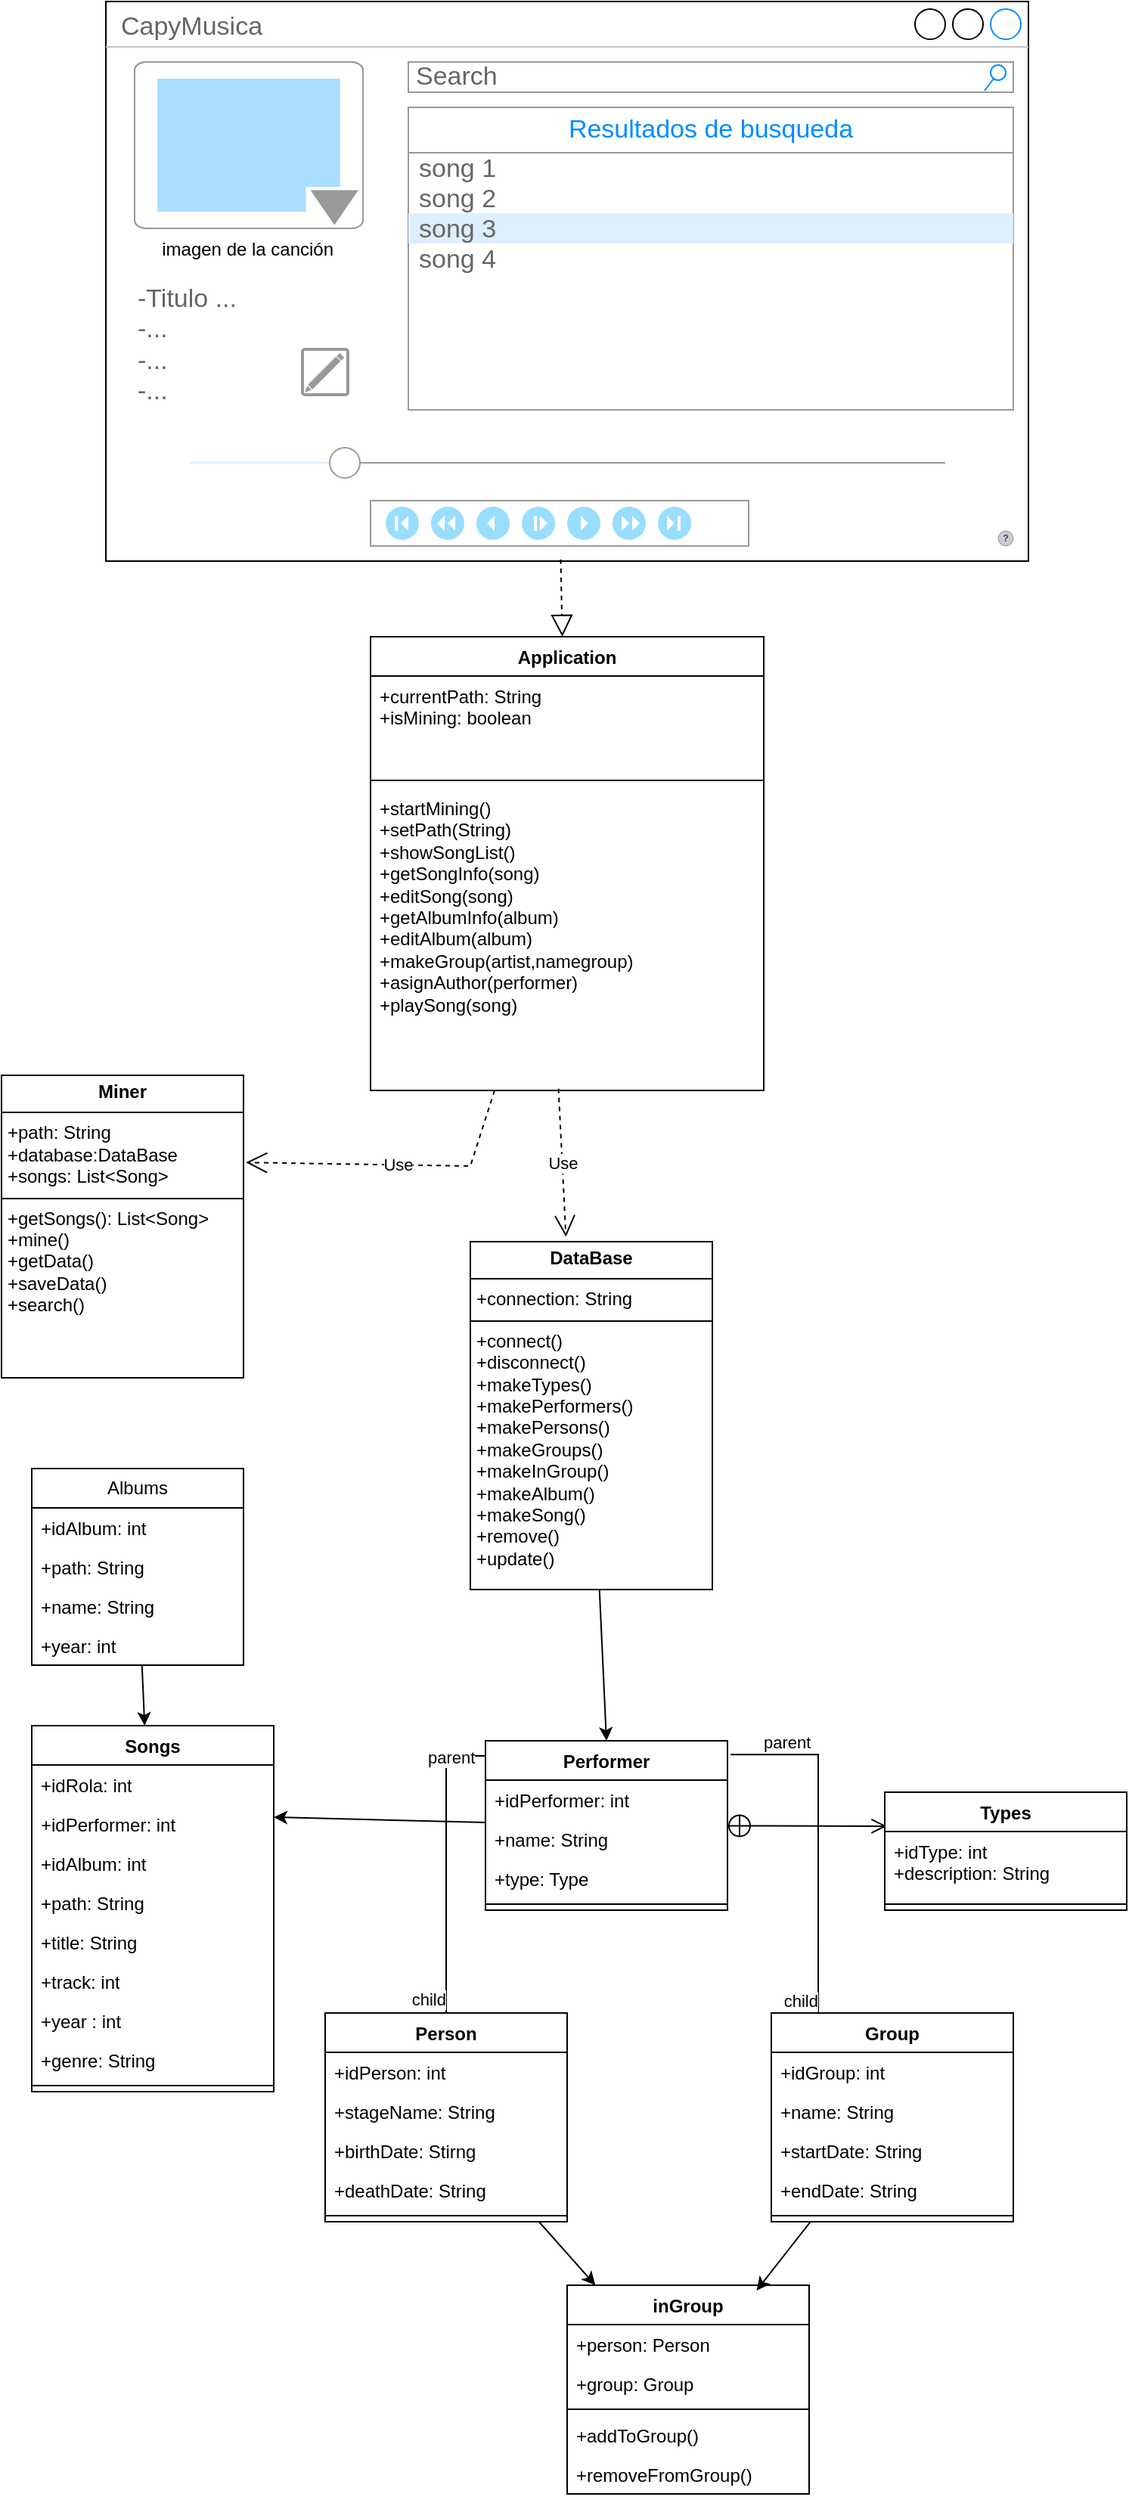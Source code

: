 <mxfile version="24.7.8">
  <diagram id="C5RBs43oDa-KdzZeNtuy" name="Page-1">
    <mxGraphModel dx="370" dy="3890" grid="1" gridSize="10" guides="1" tooltips="1" connect="1" arrows="1" fold="1" page="1" pageScale="1" pageWidth="827" pageHeight="1169" math="0" shadow="0">
      <root>
        <mxCell id="WIyWlLk6GJQsqaUBKTNV-0" />
        <mxCell id="WIyWlLk6GJQsqaUBKTNV-1" parent="WIyWlLk6GJQsqaUBKTNV-0" />
        <mxCell id="khMB7CBPrgDATVtjI-uM-18" value="CapyMusica" style="strokeWidth=1;shadow=0;dashed=0;align=center;html=1;shape=mxgraph.mockup.containers.window;align=left;verticalAlign=top;spacingLeft=8;strokeColor2=#008cff;strokeColor3=#c4c4c4;fontColor=#666666;mainText=;fontSize=17;labelBackgroundColor=none;whiteSpace=wrap;" parent="WIyWlLk6GJQsqaUBKTNV-1" vertex="1">
          <mxGeometry x="109" y="-3440" width="610" height="370" as="geometry" />
        </mxCell>
        <mxCell id="khMB7CBPrgDATVtjI-uM-19" value="Search" style="strokeWidth=1;shadow=0;dashed=0;align=center;html=1;shape=mxgraph.mockup.forms.searchBox;strokeColor=#999999;mainText=;strokeColor2=#008cff;fontColor=#666666;fontSize=17;align=left;spacingLeft=3;whiteSpace=wrap;" parent="WIyWlLk6GJQsqaUBKTNV-1" vertex="1">
          <mxGeometry x="309" y="-3400" width="400" height="20" as="geometry" />
        </mxCell>
        <mxCell id="khMB7CBPrgDATVtjI-uM-20" value="" style="verticalLabelPosition=bottom;shadow=0;dashed=0;align=center;html=1;verticalAlign=top;strokeWidth=1;shape=mxgraph.mockup.misc.playbackControls;sketch=0;strokeColor=#999999;fillColor2=#99ddff;strokeColor2=none;fillColor3=#ffffff;strokeColor3=none;" parent="WIyWlLk6GJQsqaUBKTNV-1" vertex="1">
          <mxGeometry x="284" y="-3110" width="250" height="30" as="geometry" />
        </mxCell>
        <mxCell id="khMB7CBPrgDATVtjI-uM-24" value="Resultados de busqueda" style="swimlane;strokeColor=#999999;swimlaneFillColor=#FFFFFF;fillColor=#ffffff;fontColor=#008CFF;fontStyle=0;childLayout=stackLayout;horizontal=1;startSize=30;horizontalStack=0;resizeParent=1;resizeParentMax=0;resizeLast=0;collapsible=0;marginBottom=0;whiteSpace=wrap;html=1;fontSize=17;" parent="WIyWlLk6GJQsqaUBKTNV-1" vertex="1">
          <mxGeometry x="309" y="-3370" width="400" height="200" as="geometry" />
        </mxCell>
        <mxCell id="khMB7CBPrgDATVtjI-uM-25" value="song 1" style="text;spacing=0;strokeColor=none;align=left;verticalAlign=middle;spacingLeft=7;spacingRight=10;overflow=hidden;points=[[0,0.5],[1,0.5]];portConstraint=eastwest;rotatable=0;whiteSpace=wrap;html=1;fillColor=none;fontColor=#666666;fontSize=17;" parent="khMB7CBPrgDATVtjI-uM-24" vertex="1">
          <mxGeometry y="30" width="400" height="20" as="geometry" />
        </mxCell>
        <mxCell id="khMB7CBPrgDATVtjI-uM-26" value="song 2" style="text;spacing=0;strokeColor=none;align=left;verticalAlign=middle;spacingLeft=7;spacingRight=10;overflow=hidden;points=[[0,0.5],[1,0.5]];portConstraint=eastwest;rotatable=0;whiteSpace=wrap;html=1;rSize=5;fillColor=none;fontColor=#666666;fontSize=17;" parent="khMB7CBPrgDATVtjI-uM-24" vertex="1">
          <mxGeometry y="50" width="400" height="20" as="geometry" />
        </mxCell>
        <mxCell id="khMB7CBPrgDATVtjI-uM-27" value="song 3" style="text;spacing=0;strokeColor=none;align=left;verticalAlign=middle;spacingLeft=7;spacingRight=10;overflow=hidden;points=[[0,0.5],[1,0.5]];portConstraint=eastwest;rotatable=0;whiteSpace=wrap;html=1;rSize=5;fillColor=#DDEEFF;fontColor=#666666;fontSize=17;" parent="khMB7CBPrgDATVtjI-uM-24" vertex="1">
          <mxGeometry y="70" width="400" height="20" as="geometry" />
        </mxCell>
        <mxCell id="khMB7CBPrgDATVtjI-uM-28" value="song 4" style="text;spacing=0;strokeColor=none;align=left;verticalAlign=middle;spacingLeft=7;spacingRight=10;overflow=hidden;points=[[0,0.5],[1,0.5]];portConstraint=eastwest;rotatable=0;whiteSpace=wrap;html=1;fillColor=none;fontColor=#666666;fontSize=17;" parent="khMB7CBPrgDATVtjI-uM-24" vertex="1">
          <mxGeometry y="90" width="400" height="20" as="geometry" />
        </mxCell>
        <mxCell id="khMB7CBPrgDATVtjI-uM-29" value="" style="text;spacing=0;strokeColor=none;align=left;verticalAlign=middle;spacingLeft=7;spacingRight=10;overflow=hidden;points=[[0,0.5],[1,0.5]];portConstraint=eastwest;rotatable=0;whiteSpace=wrap;html=1;fillColor=none;fontColor=#666666;fontSize=17;" parent="khMB7CBPrgDATVtjI-uM-24" vertex="1">
          <mxGeometry y="110" width="400" height="90" as="geometry" />
        </mxCell>
        <mxCell id="khMB7CBPrgDATVtjI-uM-30" value="" style="strokeColor=#999999;verticalLabelPosition=bottom;shadow=0;dashed=0;verticalAlign=top;strokeWidth=2;html=1;shape=mxgraph.mockup.misc.editIcon;" parent="WIyWlLk6GJQsqaUBKTNV-1" vertex="1">
          <mxGeometry x="239" y="-3210" width="30" height="30" as="geometry" />
        </mxCell>
        <mxCell id="khMB7CBPrgDATVtjI-uM-32" value="-Titulo ...&lt;div&gt;-...&lt;/div&gt;&lt;div&gt;-...&lt;/div&gt;&lt;div&gt;-...&lt;/div&gt;" style="strokeWidth=1;shadow=0;dashed=0;align=center;html=1;shape=mxgraph.mockup.text.bulletedList;textColor=#666666;mainText=,,,,;textSize=17;bulletStyle=none;strokeColor=none;fillColor=none;align=left;verticalAlign=top;fontSize=17;fontColor=#666666;" parent="WIyWlLk6GJQsqaUBKTNV-1" vertex="1">
          <mxGeometry x="128" y="-3260" width="150" height="90" as="geometry" />
        </mxCell>
        <mxCell id="khMB7CBPrgDATVtjI-uM-33" value="" style="verticalLabelPosition=bottom;shadow=0;dashed=0;align=center;html=1;verticalAlign=top;strokeWidth=1;shape=mxgraph.mockup.forms.horSlider;strokeColor=#999999;sliderStyle=basic;sliderPos=20;handleStyle=circle;fillColor2=#ddeeff;" parent="WIyWlLk6GJQsqaUBKTNV-1" vertex="1">
          <mxGeometry x="164" y="-3150" width="500" height="30" as="geometry" />
        </mxCell>
        <mxCell id="khMB7CBPrgDATVtjI-uM-34" value="imagen de la canción&amp;nbsp;" style="verticalLabelPosition=bottom;shadow=0;dashed=0;align=center;html=1;verticalAlign=top;strokeWidth=1;shape=mxgraph.mockup.forms.colorPicker;chosenColor=#aaddff;" parent="WIyWlLk6GJQsqaUBKTNV-1" vertex="1">
          <mxGeometry x="128" y="-3400" width="151" height="110" as="geometry" />
        </mxCell>
        <mxCell id="khMB7CBPrgDATVtjI-uM-36" value="Application" style="swimlane;fontStyle=1;align=center;verticalAlign=top;childLayout=stackLayout;horizontal=1;startSize=26;horizontalStack=0;resizeParent=1;resizeParentMax=0;resizeLast=0;collapsible=1;marginBottom=0;whiteSpace=wrap;html=1;" parent="WIyWlLk6GJQsqaUBKTNV-1" vertex="1">
          <mxGeometry x="284" y="-3020" width="260" height="300" as="geometry">
            <mxRectangle x="1240" y="200" width="90" height="30" as="alternateBounds" />
          </mxGeometry>
        </mxCell>
        <mxCell id="khMB7CBPrgDATVtjI-uM-37" value="+currentPath: String&lt;div&gt;+isMining: boolean&lt;/div&gt;" style="text;strokeColor=none;fillColor=none;align=left;verticalAlign=top;spacingLeft=4;spacingRight=4;overflow=hidden;rotatable=0;points=[[0,0.5],[1,0.5]];portConstraint=eastwest;whiteSpace=wrap;html=1;" parent="khMB7CBPrgDATVtjI-uM-36" vertex="1">
          <mxGeometry y="26" width="260" height="64" as="geometry" />
        </mxCell>
        <mxCell id="khMB7CBPrgDATVtjI-uM-38" value="" style="line;strokeWidth=1;fillColor=none;align=left;verticalAlign=middle;spacingTop=-1;spacingLeft=3;spacingRight=3;rotatable=0;labelPosition=right;points=[];portConstraint=eastwest;strokeColor=inherit;" parent="khMB7CBPrgDATVtjI-uM-36" vertex="1">
          <mxGeometry y="90" width="260" height="10" as="geometry" />
        </mxCell>
        <mxCell id="khMB7CBPrgDATVtjI-uM-39" value="&lt;div&gt;&lt;div&gt;+startMining()&amp;nbsp;&amp;nbsp;&lt;/div&gt;&lt;div&gt;+setPath(String)&lt;/div&gt;&lt;div&gt;+showSongList()&lt;/div&gt;&lt;div&gt;+getSongInfo(song)&amp;nbsp;&lt;/div&gt;&lt;div&gt;+editSong(song)&lt;/div&gt;&lt;div&gt;&lt;span style=&quot;background-color: initial;&quot;&gt;+getAlbumInfo(album)&lt;/span&gt;&lt;/div&gt;&lt;div&gt;+editAlbum(album)&lt;/div&gt;&lt;div&gt;+makeGroup(artist,namegroup)&lt;/div&gt;&lt;div&gt;+asignAuthor(performer)&lt;/div&gt;&lt;div&gt;+playSong(song)&lt;/div&gt;&lt;div&gt;&lt;br&gt;&lt;/div&gt;&lt;div&gt;&lt;br&gt;&lt;/div&gt;&lt;/div&gt;&lt;div&gt;&lt;br&gt;&lt;/div&gt;" style="text;strokeColor=none;fillColor=none;align=left;verticalAlign=top;spacingLeft=4;spacingRight=4;overflow=hidden;rotatable=0;points=[[0,0.5],[1,0.5]];portConstraint=eastwest;whiteSpace=wrap;html=1;" parent="khMB7CBPrgDATVtjI-uM-36" vertex="1">
          <mxGeometry y="100" width="260" height="200" as="geometry" />
        </mxCell>
        <mxCell id="khMB7CBPrgDATVtjI-uM-46" value="" style="endArrow=block;dashed=1;endFill=0;endSize=12;html=1;rounded=0;exitX=0.493;exitY=0.997;exitDx=0;exitDy=0;exitPerimeter=0;" parent="WIyWlLk6GJQsqaUBKTNV-1" source="khMB7CBPrgDATVtjI-uM-18" target="khMB7CBPrgDATVtjI-uM-36" edge="1">
          <mxGeometry width="160" relative="1" as="geometry">
            <mxPoint x="380" y="-3050" as="sourcePoint" />
            <mxPoint x="540" y="-3050" as="targetPoint" />
          </mxGeometry>
        </mxCell>
        <mxCell id="khMB7CBPrgDATVtjI-uM-48" value="Use" style="endArrow=open;endSize=12;dashed=1;html=1;rounded=0;entryX=1.01;entryY=0.288;entryDx=0;entryDy=0;entryPerimeter=0;" parent="WIyWlLk6GJQsqaUBKTNV-1" source="khMB7CBPrgDATVtjI-uM-36" target="khMB7CBPrgDATVtjI-uM-49" edge="1">
          <mxGeometry width="160" relative="1" as="geometry">
            <mxPoint x="570" y="-2630" as="sourcePoint" />
            <mxPoint x="220" y="-2670" as="targetPoint" />
            <Array as="points">
              <mxPoint x="350" y="-2670" />
            </Array>
          </mxGeometry>
        </mxCell>
        <mxCell id="khMB7CBPrgDATVtjI-uM-49" value="&lt;p style=&quot;margin:0px;margin-top:4px;text-align:center;&quot;&gt;&lt;b&gt;Miner&lt;/b&gt;&lt;/p&gt;&lt;hr size=&quot;1&quot; style=&quot;border-style:solid;&quot;&gt;&lt;p style=&quot;margin:0px;margin-left:4px;&quot;&gt;+path: String&lt;/p&gt;&lt;p style=&quot;margin:0px;margin-left:4px;&quot;&gt;+database:DataBase&lt;/p&gt;&lt;p style=&quot;margin:0px;margin-left:4px;&quot;&gt;+songs: List&amp;lt;Song&amp;gt;&lt;/p&gt;&lt;hr size=&quot;1&quot; style=&quot;border-style:solid;&quot;&gt;&lt;p style=&quot;margin:0px;margin-left:4px;&quot;&gt;+getSongs(): List&amp;lt;Song&amp;gt;&lt;/p&gt;&lt;p style=&quot;margin:0px;margin-left:4px;&quot;&gt;+mine()&amp;nbsp;&lt;/p&gt;&lt;p style=&quot;margin:0px;margin-left:4px;&quot;&gt;+getData()&lt;/p&gt;&lt;p style=&quot;margin:0px;margin-left:4px;&quot;&gt;+saveData()&lt;/p&gt;&lt;p style=&quot;margin:0px;margin-left:4px;&quot;&gt;+search()&lt;/p&gt;" style="verticalAlign=top;align=left;overflow=fill;html=1;whiteSpace=wrap;" parent="WIyWlLk6GJQsqaUBKTNV-1" vertex="1">
          <mxGeometry x="40" y="-2730" width="160" height="200" as="geometry" />
        </mxCell>
        <mxCell id="khMB7CBPrgDATVtjI-uM-100" style="edgeStyle=none;rounded=0;orthogonalLoop=1;jettySize=auto;html=1;entryX=0.5;entryY=0;entryDx=0;entryDy=0;" parent="WIyWlLk6GJQsqaUBKTNV-1" source="khMB7CBPrgDATVtjI-uM-50" target="khMB7CBPrgDATVtjI-uM-58" edge="1">
          <mxGeometry relative="1" as="geometry" />
        </mxCell>
        <mxCell id="khMB7CBPrgDATVtjI-uM-50" value="&lt;p style=&quot;margin:0px;margin-top:4px;text-align:center;&quot;&gt;&lt;b&gt;DataBase&lt;/b&gt;&lt;/p&gt;&lt;hr size=&quot;1&quot; style=&quot;border-style:solid;&quot;&gt;&lt;p style=&quot;margin:0px;margin-left:4px;&quot;&gt;+connection: String&lt;/p&gt;&lt;hr size=&quot;1&quot; style=&quot;border-style:solid;&quot;&gt;&lt;p style=&quot;margin:0px;margin-left:4px;&quot;&gt;+connect()&lt;/p&gt;&lt;p style=&quot;margin:0px;margin-left:4px;&quot;&gt;+disconnect()&lt;/p&gt;&lt;p style=&quot;margin:0px;margin-left:4px;&quot;&gt;+makeTypes()&lt;/p&gt;&lt;p style=&quot;margin:0px;margin-left:4px;&quot;&gt;+makePerformers()&lt;/p&gt;&lt;p style=&quot;margin:0px;margin-left:4px;&quot;&gt;+makePersons()&lt;/p&gt;&lt;p style=&quot;margin:0px;margin-left:4px;&quot;&gt;+makeGroups()&lt;/p&gt;&lt;p style=&quot;margin:0px;margin-left:4px;&quot;&gt;+makeInGroup()&lt;/p&gt;&lt;p style=&quot;margin:0px;margin-left:4px;&quot;&gt;+makeAlbum()&lt;/p&gt;&lt;p style=&quot;margin:0px;margin-left:4px;&quot;&gt;+makeSong()&lt;/p&gt;&lt;p style=&quot;margin:0px;margin-left:4px;&quot;&gt;+remove()&lt;/p&gt;&lt;p style=&quot;margin:0px;margin-left:4px;&quot;&gt;+update()&lt;/p&gt;&lt;p style=&quot;margin:0px;margin-left:4px;&quot;&gt;&lt;br&gt;&lt;/p&gt;&lt;p style=&quot;margin:0px;margin-left:4px;&quot;&gt;&lt;br&gt;&lt;/p&gt;&lt;p style=&quot;margin:0px;margin-left:4px;&quot;&gt;&lt;br&gt;&lt;/p&gt;" style="verticalAlign=top;align=left;overflow=fill;html=1;whiteSpace=wrap;" parent="WIyWlLk6GJQsqaUBKTNV-1" vertex="1">
          <mxGeometry x="350" y="-2620" width="160" height="230" as="geometry" />
        </mxCell>
        <mxCell id="khMB7CBPrgDATVtjI-uM-51" value="Use" style="endArrow=open;endSize=12;dashed=1;html=1;rounded=0;exitX=0.478;exitY=0.994;exitDx=0;exitDy=0;exitPerimeter=0;entryX=0.395;entryY=-0.014;entryDx=0;entryDy=0;entryPerimeter=0;" parent="WIyWlLk6GJQsqaUBKTNV-1" source="khMB7CBPrgDATVtjI-uM-39" target="khMB7CBPrgDATVtjI-uM-50" edge="1">
          <mxGeometry width="160" relative="1" as="geometry">
            <mxPoint x="340" y="-2630" as="sourcePoint" />
            <mxPoint x="410" y="-2620" as="targetPoint" />
          </mxGeometry>
        </mxCell>
        <mxCell id="khMB7CBPrgDATVtjI-uM-53" value="" style="verticalLabelPosition=bottom;shadow=0;dashed=0;align=center;html=1;verticalAlign=top;strokeWidth=1;shape=mxgraph.mockup.misc.help_icon;" parent="WIyWlLk6GJQsqaUBKTNV-1" vertex="1">
          <mxGeometry x="699" y="-3090" width="10" height="10" as="geometry" />
        </mxCell>
        <mxCell id="khMB7CBPrgDATVtjI-uM-115" style="edgeStyle=none;rounded=0;orthogonalLoop=1;jettySize=auto;html=1;entryX=1;entryY=0.25;entryDx=0;entryDy=0;" parent="WIyWlLk6GJQsqaUBKTNV-1" source="khMB7CBPrgDATVtjI-uM-58" target="khMB7CBPrgDATVtjI-uM-160" edge="1">
          <mxGeometry relative="1" as="geometry">
            <mxPoint x="222.4" y="-2255.813" as="targetPoint" />
          </mxGeometry>
        </mxCell>
        <mxCell id="khMB7CBPrgDATVtjI-uM-58" value="Performer" style="swimlane;fontStyle=1;align=center;verticalAlign=top;childLayout=stackLayout;horizontal=1;startSize=26;horizontalStack=0;resizeParent=1;resizeParentMax=0;resizeLast=0;collapsible=1;marginBottom=0;whiteSpace=wrap;html=1;" parent="WIyWlLk6GJQsqaUBKTNV-1" vertex="1">
          <mxGeometry x="360" y="-2290" width="160" height="112" as="geometry" />
        </mxCell>
        <mxCell id="khMB7CBPrgDATVtjI-uM-139" value="+idPerformer: int&lt;div&gt;&lt;br&gt;&lt;/div&gt;&lt;div&gt;&lt;br&gt;&lt;/div&gt;" style="text;strokeColor=none;fillColor=none;align=left;verticalAlign=top;spacingLeft=4;spacingRight=4;overflow=hidden;rotatable=0;points=[[0,0.5],[1,0.5]];portConstraint=eastwest;whiteSpace=wrap;html=1;" parent="khMB7CBPrgDATVtjI-uM-58" vertex="1">
          <mxGeometry y="26" width="160" height="26" as="geometry" />
        </mxCell>
        <mxCell id="khMB7CBPrgDATVtjI-uM-140" value="+name: String&lt;div&gt;&lt;br&gt;&lt;/div&gt;&lt;div&gt;&lt;br&gt;&lt;/div&gt;" style="text;strokeColor=none;fillColor=none;align=left;verticalAlign=top;spacingLeft=4;spacingRight=4;overflow=hidden;rotatable=0;points=[[0,0.5],[1,0.5]];portConstraint=eastwest;whiteSpace=wrap;html=1;" parent="khMB7CBPrgDATVtjI-uM-58" vertex="1">
          <mxGeometry y="52" width="160" height="26" as="geometry" />
        </mxCell>
        <mxCell id="khMB7CBPrgDATVtjI-uM-59" value="&lt;div&gt;+type: Type&lt;/div&gt;&lt;div&gt;&lt;br&gt;&lt;/div&gt;" style="text;strokeColor=none;fillColor=none;align=left;verticalAlign=top;spacingLeft=4;spacingRight=4;overflow=hidden;rotatable=0;points=[[0,0.5],[1,0.5]];portConstraint=eastwest;whiteSpace=wrap;html=1;" parent="khMB7CBPrgDATVtjI-uM-58" vertex="1">
          <mxGeometry y="78" width="160" height="26" as="geometry" />
        </mxCell>
        <mxCell id="khMB7CBPrgDATVtjI-uM-60" value="" style="line;strokeWidth=1;fillColor=none;align=left;verticalAlign=middle;spacingTop=-1;spacingLeft=3;spacingRight=3;rotatable=0;labelPosition=right;points=[];portConstraint=eastwest;strokeColor=inherit;" parent="khMB7CBPrgDATVtjI-uM-58" vertex="1">
          <mxGeometry y="104" width="160" height="8" as="geometry" />
        </mxCell>
        <mxCell id="khMB7CBPrgDATVtjI-uM-62" value="" style="endArrow=open;startArrow=circlePlus;endFill=0;startFill=0;endSize=8;html=1;rounded=0;entryX=0.008;entryY=0.288;entryDx=0;entryDy=0;entryPerimeter=0;" parent="WIyWlLk6GJQsqaUBKTNV-1" source="khMB7CBPrgDATVtjI-uM-58" target="khMB7CBPrgDATVtjI-uM-63" edge="1">
          <mxGeometry width="160" relative="1" as="geometry">
            <mxPoint x="510" y="-2250" as="sourcePoint" />
            <mxPoint x="624" y="-2188.006" as="targetPoint" />
          </mxGeometry>
        </mxCell>
        <mxCell id="khMB7CBPrgDATVtjI-uM-63" value="Types" style="swimlane;fontStyle=1;align=center;verticalAlign=top;childLayout=stackLayout;horizontal=1;startSize=26;horizontalStack=0;resizeParent=1;resizeParentMax=0;resizeLast=0;collapsible=1;marginBottom=0;whiteSpace=wrap;html=1;" parent="WIyWlLk6GJQsqaUBKTNV-1" vertex="1">
          <mxGeometry x="624" y="-2256" width="160" height="78" as="geometry">
            <mxRectangle x="600" y="-2294" width="70" height="30" as="alternateBounds" />
          </mxGeometry>
        </mxCell>
        <mxCell id="khMB7CBPrgDATVtjI-uM-64" value="+idType: int&lt;div&gt;+description: String&lt;/div&gt;" style="text;strokeColor=none;fillColor=none;align=left;verticalAlign=top;spacingLeft=4;spacingRight=4;overflow=hidden;rotatable=0;points=[[0,0.5],[1,0.5]];portConstraint=eastwest;whiteSpace=wrap;html=1;" parent="khMB7CBPrgDATVtjI-uM-63" vertex="1">
          <mxGeometry y="26" width="160" height="44" as="geometry" />
        </mxCell>
        <mxCell id="khMB7CBPrgDATVtjI-uM-65" value="" style="line;strokeWidth=1;fillColor=none;align=left;verticalAlign=middle;spacingTop=-1;spacingLeft=3;spacingRight=3;rotatable=0;labelPosition=right;points=[];portConstraint=eastwest;strokeColor=inherit;" parent="khMB7CBPrgDATVtjI-uM-63" vertex="1">
          <mxGeometry y="70" width="160" height="8" as="geometry" />
        </mxCell>
        <mxCell id="khMB7CBPrgDATVtjI-uM-113" value="" style="edgeStyle=none;rounded=0;orthogonalLoop=1;jettySize=auto;html=1;" parent="WIyWlLk6GJQsqaUBKTNV-1" source="khMB7CBPrgDATVtjI-uM-71" target="khMB7CBPrgDATVtjI-uM-106" edge="1">
          <mxGeometry relative="1" as="geometry" />
        </mxCell>
        <mxCell id="khMB7CBPrgDATVtjI-uM-71" value="Person" style="swimlane;fontStyle=1;align=center;verticalAlign=top;childLayout=stackLayout;horizontal=1;startSize=26;horizontalStack=0;resizeParent=1;resizeParentMax=0;resizeLast=0;collapsible=1;marginBottom=0;whiteSpace=wrap;html=1;" parent="WIyWlLk6GJQsqaUBKTNV-1" vertex="1">
          <mxGeometry x="254" y="-2110" width="160" height="138" as="geometry" />
        </mxCell>
        <mxCell id="khMB7CBPrgDATVtjI-uM-143" value="+idPerson: int&lt;div&gt;&lt;br&gt;&lt;/div&gt;" style="text;strokeColor=none;fillColor=none;align=left;verticalAlign=top;spacingLeft=4;spacingRight=4;overflow=hidden;rotatable=0;points=[[0,0.5],[1,0.5]];portConstraint=eastwest;whiteSpace=wrap;html=1;" parent="khMB7CBPrgDATVtjI-uM-71" vertex="1">
          <mxGeometry y="26" width="160" height="26" as="geometry" />
        </mxCell>
        <mxCell id="khMB7CBPrgDATVtjI-uM-142" value="&lt;div&gt;+stageName: String&lt;/div&gt;" style="text;strokeColor=none;fillColor=none;align=left;verticalAlign=top;spacingLeft=4;spacingRight=4;overflow=hidden;rotatable=0;points=[[0,0.5],[1,0.5]];portConstraint=eastwest;whiteSpace=wrap;html=1;" parent="khMB7CBPrgDATVtjI-uM-71" vertex="1">
          <mxGeometry y="52" width="160" height="26" as="geometry" />
        </mxCell>
        <mxCell id="khMB7CBPrgDATVtjI-uM-141" value="&lt;div&gt;+birthDate: Stirng&lt;/div&gt;" style="text;strokeColor=none;fillColor=none;align=left;verticalAlign=top;spacingLeft=4;spacingRight=4;overflow=hidden;rotatable=0;points=[[0,0.5],[1,0.5]];portConstraint=eastwest;whiteSpace=wrap;html=1;" parent="khMB7CBPrgDATVtjI-uM-71" vertex="1">
          <mxGeometry y="78" width="160" height="26" as="geometry" />
        </mxCell>
        <mxCell id="khMB7CBPrgDATVtjI-uM-72" value="+deathDate: String" style="text;strokeColor=none;fillColor=none;align=left;verticalAlign=top;spacingLeft=4;spacingRight=4;overflow=hidden;rotatable=0;points=[[0,0.5],[1,0.5]];portConstraint=eastwest;whiteSpace=wrap;html=1;" parent="khMB7CBPrgDATVtjI-uM-71" vertex="1">
          <mxGeometry y="104" width="160" height="26" as="geometry" />
        </mxCell>
        <mxCell id="khMB7CBPrgDATVtjI-uM-73" value="" style="line;strokeWidth=1;fillColor=none;align=left;verticalAlign=middle;spacingTop=-1;spacingLeft=3;spacingRight=3;rotatable=0;labelPosition=right;points=[];portConstraint=eastwest;strokeColor=inherit;" parent="khMB7CBPrgDATVtjI-uM-71" vertex="1">
          <mxGeometry y="130" width="160" height="8" as="geometry" />
        </mxCell>
        <mxCell id="khMB7CBPrgDATVtjI-uM-88" value="Group" style="swimlane;fontStyle=1;align=center;verticalAlign=top;childLayout=stackLayout;horizontal=1;startSize=26;horizontalStack=0;resizeParent=1;resizeParentMax=0;resizeLast=0;collapsible=1;marginBottom=0;whiteSpace=wrap;html=1;" parent="WIyWlLk6GJQsqaUBKTNV-1" vertex="1">
          <mxGeometry x="549" y="-2110" width="160" height="138" as="geometry" />
        </mxCell>
        <mxCell id="khMB7CBPrgDATVtjI-uM-145" value="+idGroup: int" style="text;strokeColor=none;fillColor=none;align=left;verticalAlign=top;spacingLeft=4;spacingRight=4;overflow=hidden;rotatable=0;points=[[0,0.5],[1,0.5]];portConstraint=eastwest;whiteSpace=wrap;html=1;" parent="khMB7CBPrgDATVtjI-uM-88" vertex="1">
          <mxGeometry y="26" width="160" height="26" as="geometry" />
        </mxCell>
        <mxCell id="khMB7CBPrgDATVtjI-uM-146" value="+name: String" style="text;strokeColor=none;fillColor=none;align=left;verticalAlign=top;spacingLeft=4;spacingRight=4;overflow=hidden;rotatable=0;points=[[0,0.5],[1,0.5]];portConstraint=eastwest;whiteSpace=wrap;html=1;" parent="khMB7CBPrgDATVtjI-uM-88" vertex="1">
          <mxGeometry y="52" width="160" height="26" as="geometry" />
        </mxCell>
        <mxCell id="khMB7CBPrgDATVtjI-uM-147" value="+startDate: String" style="text;strokeColor=none;fillColor=none;align=left;verticalAlign=top;spacingLeft=4;spacingRight=4;overflow=hidden;rotatable=0;points=[[0,0.5],[1,0.5]];portConstraint=eastwest;whiteSpace=wrap;html=1;" parent="khMB7CBPrgDATVtjI-uM-88" vertex="1">
          <mxGeometry y="78" width="160" height="26" as="geometry" />
        </mxCell>
        <mxCell id="khMB7CBPrgDATVtjI-uM-89" value="+endDate: String" style="text;strokeColor=none;fillColor=none;align=left;verticalAlign=top;spacingLeft=4;spacingRight=4;overflow=hidden;rotatable=0;points=[[0,0.5],[1,0.5]];portConstraint=eastwest;whiteSpace=wrap;html=1;" parent="khMB7CBPrgDATVtjI-uM-88" vertex="1">
          <mxGeometry y="104" width="160" height="26" as="geometry" />
        </mxCell>
        <mxCell id="khMB7CBPrgDATVtjI-uM-90" value="" style="line;strokeWidth=1;fillColor=none;align=left;verticalAlign=middle;spacingTop=-1;spacingLeft=3;spacingRight=3;rotatable=0;labelPosition=right;points=[];portConstraint=eastwest;strokeColor=inherit;" parent="khMB7CBPrgDATVtjI-uM-88" vertex="1">
          <mxGeometry y="130" width="160" height="8" as="geometry" />
        </mxCell>
        <mxCell id="khMB7CBPrgDATVtjI-uM-101" value="" style="edgeStyle=none;rounded=0;orthogonalLoop=1;jettySize=auto;html=1;" parent="WIyWlLk6GJQsqaUBKTNV-1" source="khMB7CBPrgDATVtjI-uM-173" target="khMB7CBPrgDATVtjI-uM-160" edge="1">
          <mxGeometry relative="1" as="geometry">
            <mxPoint x="140" y="-2370" as="sourcePoint" />
            <mxPoint x="147.84" y="-2278.587" as="targetPoint" />
          </mxGeometry>
        </mxCell>
        <mxCell id="khMB7CBPrgDATVtjI-uM-106" value="inGroup" style="swimlane;fontStyle=1;align=center;verticalAlign=top;childLayout=stackLayout;horizontal=1;startSize=26;horizontalStack=0;resizeParent=1;resizeParentMax=0;resizeLast=0;collapsible=1;marginBottom=0;whiteSpace=wrap;html=1;" parent="WIyWlLk6GJQsqaUBKTNV-1" vertex="1">
          <mxGeometry x="414" y="-1930" width="160" height="138" as="geometry" />
        </mxCell>
        <mxCell id="khMB7CBPrgDATVtjI-uM-148" value="+person: Person&amp;nbsp;" style="text;strokeColor=none;fillColor=none;align=left;verticalAlign=top;spacingLeft=4;spacingRight=4;overflow=hidden;rotatable=0;points=[[0,0.5],[1,0.5]];portConstraint=eastwest;whiteSpace=wrap;html=1;" parent="khMB7CBPrgDATVtjI-uM-106" vertex="1">
          <mxGeometry y="26" width="160" height="26" as="geometry" />
        </mxCell>
        <mxCell id="khMB7CBPrgDATVtjI-uM-107" value="+group: Group" style="text;strokeColor=none;fillColor=none;align=left;verticalAlign=top;spacingLeft=4;spacingRight=4;overflow=hidden;rotatable=0;points=[[0,0.5],[1,0.5]];portConstraint=eastwest;whiteSpace=wrap;html=1;" parent="khMB7CBPrgDATVtjI-uM-106" vertex="1">
          <mxGeometry y="52" width="160" height="26" as="geometry" />
        </mxCell>
        <mxCell id="khMB7CBPrgDATVtjI-uM-108" value="" style="line;strokeWidth=1;fillColor=none;align=left;verticalAlign=middle;spacingTop=-1;spacingLeft=3;spacingRight=3;rotatable=0;labelPosition=right;points=[];portConstraint=eastwest;strokeColor=inherit;" parent="khMB7CBPrgDATVtjI-uM-106" vertex="1">
          <mxGeometry y="78" width="160" height="8" as="geometry" />
        </mxCell>
        <mxCell id="khMB7CBPrgDATVtjI-uM-149" value="+addToGroup()&lt;div&gt;&lt;br&gt;&lt;/div&gt;" style="text;strokeColor=none;fillColor=none;align=left;verticalAlign=top;spacingLeft=4;spacingRight=4;overflow=hidden;rotatable=0;points=[[0,0.5],[1,0.5]];portConstraint=eastwest;whiteSpace=wrap;html=1;" parent="khMB7CBPrgDATVtjI-uM-106" vertex="1">
          <mxGeometry y="86" width="160" height="26" as="geometry" />
        </mxCell>
        <mxCell id="khMB7CBPrgDATVtjI-uM-109" value="&lt;div&gt;+removeFromGroup()&lt;/div&gt;" style="text;strokeColor=none;fillColor=none;align=left;verticalAlign=top;spacingLeft=4;spacingRight=4;overflow=hidden;rotatable=0;points=[[0,0.5],[1,0.5]];portConstraint=eastwest;whiteSpace=wrap;html=1;" parent="khMB7CBPrgDATVtjI-uM-106" vertex="1">
          <mxGeometry y="112" width="160" height="26" as="geometry" />
        </mxCell>
        <mxCell id="khMB7CBPrgDATVtjI-uM-116" style="edgeStyle=none;rounded=0;orthogonalLoop=1;jettySize=auto;html=1;entryX=0.783;entryY=0.025;entryDx=0;entryDy=0;entryPerimeter=0;" parent="WIyWlLk6GJQsqaUBKTNV-1" source="khMB7CBPrgDATVtjI-uM-88" target="khMB7CBPrgDATVtjI-uM-106" edge="1">
          <mxGeometry relative="1" as="geometry" />
        </mxCell>
        <mxCell id="khMB7CBPrgDATVtjI-uM-160" value="Songs" style="swimlane;fontStyle=1;align=center;verticalAlign=top;childLayout=stackLayout;horizontal=1;startSize=26;horizontalStack=0;resizeParent=1;resizeParentMax=0;resizeLast=0;collapsible=1;marginBottom=0;whiteSpace=wrap;html=1;" parent="WIyWlLk6GJQsqaUBKTNV-1" vertex="1">
          <mxGeometry x="60" y="-2300" width="160" height="242" as="geometry" />
        </mxCell>
        <mxCell id="khMB7CBPrgDATVtjI-uM-166" value="+idRola: int" style="text;strokeColor=none;fillColor=none;align=left;verticalAlign=top;spacingLeft=4;spacingRight=4;overflow=hidden;rotatable=0;points=[[0,0.5],[1,0.5]];portConstraint=eastwest;whiteSpace=wrap;html=1;" parent="khMB7CBPrgDATVtjI-uM-160" vertex="1">
          <mxGeometry y="26" width="160" height="26" as="geometry" />
        </mxCell>
        <mxCell id="khMB7CBPrgDATVtjI-uM-165" value="+idPerformer: int" style="text;strokeColor=none;fillColor=none;align=left;verticalAlign=top;spacingLeft=4;spacingRight=4;overflow=hidden;rotatable=0;points=[[0,0.5],[1,0.5]];portConstraint=eastwest;whiteSpace=wrap;html=1;" parent="khMB7CBPrgDATVtjI-uM-160" vertex="1">
          <mxGeometry y="52" width="160" height="26" as="geometry" />
        </mxCell>
        <mxCell id="khMB7CBPrgDATVtjI-uM-164" value="+idAlbum: int&lt;div&gt;&lt;br&gt;&lt;/div&gt;" style="text;strokeColor=none;fillColor=none;align=left;verticalAlign=top;spacingLeft=4;spacingRight=4;overflow=hidden;rotatable=0;points=[[0,0.5],[1,0.5]];portConstraint=eastwest;whiteSpace=wrap;html=1;" parent="khMB7CBPrgDATVtjI-uM-160" vertex="1">
          <mxGeometry y="78" width="160" height="26" as="geometry" />
        </mxCell>
        <mxCell id="khMB7CBPrgDATVtjI-uM-170" value="+path: String" style="text;strokeColor=none;fillColor=none;align=left;verticalAlign=top;spacingLeft=4;spacingRight=4;overflow=hidden;rotatable=0;points=[[0,0.5],[1,0.5]];portConstraint=eastwest;whiteSpace=wrap;html=1;" parent="khMB7CBPrgDATVtjI-uM-160" vertex="1">
          <mxGeometry y="104" width="160" height="26" as="geometry" />
        </mxCell>
        <mxCell id="khMB7CBPrgDATVtjI-uM-169" value="+title: String" style="text;strokeColor=none;fillColor=none;align=left;verticalAlign=top;spacingLeft=4;spacingRight=4;overflow=hidden;rotatable=0;points=[[0,0.5],[1,0.5]];portConstraint=eastwest;whiteSpace=wrap;html=1;" parent="khMB7CBPrgDATVtjI-uM-160" vertex="1">
          <mxGeometry y="130" width="160" height="26" as="geometry" />
        </mxCell>
        <mxCell id="khMB7CBPrgDATVtjI-uM-168" value="+track: int" style="text;strokeColor=none;fillColor=none;align=left;verticalAlign=top;spacingLeft=4;spacingRight=4;overflow=hidden;rotatable=0;points=[[0,0.5],[1,0.5]];portConstraint=eastwest;whiteSpace=wrap;html=1;" parent="khMB7CBPrgDATVtjI-uM-160" vertex="1">
          <mxGeometry y="156" width="160" height="26" as="geometry" />
        </mxCell>
        <mxCell id="khMB7CBPrgDATVtjI-uM-167" value="+year : int" style="text;strokeColor=none;fillColor=none;align=left;verticalAlign=top;spacingLeft=4;spacingRight=4;overflow=hidden;rotatable=0;points=[[0,0.5],[1,0.5]];portConstraint=eastwest;whiteSpace=wrap;html=1;" parent="khMB7CBPrgDATVtjI-uM-160" vertex="1">
          <mxGeometry y="182" width="160" height="26" as="geometry" />
        </mxCell>
        <mxCell id="khMB7CBPrgDATVtjI-uM-161" value="+genre: String" style="text;strokeColor=none;fillColor=none;align=left;verticalAlign=top;spacingLeft=4;spacingRight=4;overflow=hidden;rotatable=0;points=[[0,0.5],[1,0.5]];portConstraint=eastwest;whiteSpace=wrap;html=1;" parent="khMB7CBPrgDATVtjI-uM-160" vertex="1">
          <mxGeometry y="208" width="160" height="26" as="geometry" />
        </mxCell>
        <mxCell id="khMB7CBPrgDATVtjI-uM-162" value="" style="line;strokeWidth=1;fillColor=none;align=left;verticalAlign=middle;spacingTop=-1;spacingLeft=3;spacingRight=3;rotatable=0;labelPosition=right;points=[];portConstraint=eastwest;strokeColor=inherit;" parent="khMB7CBPrgDATVtjI-uM-160" vertex="1">
          <mxGeometry y="234" width="160" height="8" as="geometry" />
        </mxCell>
        <mxCell id="khMB7CBPrgDATVtjI-uM-173" value="Albums" style="swimlane;fontStyle=0;childLayout=stackLayout;horizontal=1;startSize=26;fillColor=none;horizontalStack=0;resizeParent=1;resizeParentMax=0;resizeLast=0;collapsible=1;marginBottom=0;whiteSpace=wrap;html=1;" parent="WIyWlLk6GJQsqaUBKTNV-1" vertex="1">
          <mxGeometry x="60" y="-2470" width="140" height="130" as="geometry" />
        </mxCell>
        <mxCell id="khMB7CBPrgDATVtjI-uM-174" value="+idAlbum: int" style="text;strokeColor=none;fillColor=none;align=left;verticalAlign=top;spacingLeft=4;spacingRight=4;overflow=hidden;rotatable=0;points=[[0,0.5],[1,0.5]];portConstraint=eastwest;whiteSpace=wrap;html=1;" parent="khMB7CBPrgDATVtjI-uM-173" vertex="1">
          <mxGeometry y="26" width="140" height="26" as="geometry" />
        </mxCell>
        <mxCell id="khMB7CBPrgDATVtjI-uM-175" value="+path: String" style="text;strokeColor=none;fillColor=none;align=left;verticalAlign=top;spacingLeft=4;spacingRight=4;overflow=hidden;rotatable=0;points=[[0,0.5],[1,0.5]];portConstraint=eastwest;whiteSpace=wrap;html=1;" parent="khMB7CBPrgDATVtjI-uM-173" vertex="1">
          <mxGeometry y="52" width="140" height="26" as="geometry" />
        </mxCell>
        <mxCell id="khMB7CBPrgDATVtjI-uM-177" value="+name: String" style="text;strokeColor=none;fillColor=none;align=left;verticalAlign=top;spacingLeft=4;spacingRight=4;overflow=hidden;rotatable=0;points=[[0,0.5],[1,0.5]];portConstraint=eastwest;whiteSpace=wrap;html=1;" parent="khMB7CBPrgDATVtjI-uM-173" vertex="1">
          <mxGeometry y="78" width="140" height="26" as="geometry" />
        </mxCell>
        <mxCell id="khMB7CBPrgDATVtjI-uM-176" value="+year: int" style="text;strokeColor=none;fillColor=none;align=left;verticalAlign=top;spacingLeft=4;spacingRight=4;overflow=hidden;rotatable=0;points=[[0,0.5],[1,0.5]];portConstraint=eastwest;whiteSpace=wrap;html=1;" parent="khMB7CBPrgDATVtjI-uM-173" vertex="1">
          <mxGeometry y="104" width="140" height="26" as="geometry" />
        </mxCell>
        <mxCell id="khMB7CBPrgDATVtjI-uM-180" value="" style="endArrow=none;html=1;edgeStyle=orthogonalEdgeStyle;rounded=0;exitX=0;exitY=0.089;exitDx=0;exitDy=0;exitPerimeter=0;" parent="WIyWlLk6GJQsqaUBKTNV-1" source="khMB7CBPrgDATVtjI-uM-58" target="khMB7CBPrgDATVtjI-uM-71" edge="1">
          <mxGeometry relative="1" as="geometry">
            <mxPoint x="320.09" y="-2190" as="sourcePoint" />
            <mxPoint x="280.01" y="-2110" as="targetPoint" />
          </mxGeometry>
        </mxCell>
        <mxCell id="khMB7CBPrgDATVtjI-uM-181" value="parent" style="edgeLabel;resizable=0;html=1;align=left;verticalAlign=bottom;" parent="khMB7CBPrgDATVtjI-uM-180" connectable="0" vertex="1">
          <mxGeometry x="-1" relative="1" as="geometry">
            <mxPoint x="-40" y="10" as="offset" />
          </mxGeometry>
        </mxCell>
        <mxCell id="khMB7CBPrgDATVtjI-uM-182" value="child" style="edgeLabel;resizable=0;html=1;align=right;verticalAlign=bottom;" parent="khMB7CBPrgDATVtjI-uM-180" connectable="0" vertex="1">
          <mxGeometry x="1" relative="1" as="geometry" />
        </mxCell>
        <mxCell id="khMB7CBPrgDATVtjI-uM-183" value="" style="endArrow=none;html=1;edgeStyle=orthogonalEdgeStyle;rounded=0;entryX=0.194;entryY=0;entryDx=0;entryDy=0;entryPerimeter=0;exitX=1.013;exitY=0.081;exitDx=0;exitDy=0;exitPerimeter=0;" parent="WIyWlLk6GJQsqaUBKTNV-1" source="khMB7CBPrgDATVtjI-uM-58" target="khMB7CBPrgDATVtjI-uM-88" edge="1">
          <mxGeometry relative="1" as="geometry">
            <mxPoint x="520" y="-2270" as="sourcePoint" />
            <mxPoint x="660" y="-2280" as="targetPoint" />
          </mxGeometry>
        </mxCell>
        <mxCell id="khMB7CBPrgDATVtjI-uM-184" value="parent" style="edgeLabel;resizable=0;html=1;align=left;verticalAlign=bottom;" parent="khMB7CBPrgDATVtjI-uM-183" connectable="0" vertex="1">
          <mxGeometry x="-1" relative="1" as="geometry">
            <mxPoint x="20" as="offset" />
          </mxGeometry>
        </mxCell>
        <mxCell id="khMB7CBPrgDATVtjI-uM-185" value="child" style="edgeLabel;resizable=0;html=1;align=right;verticalAlign=bottom;" parent="khMB7CBPrgDATVtjI-uM-183" connectable="0" vertex="1">
          <mxGeometry x="1" relative="1" as="geometry" />
        </mxCell>
      </root>
    </mxGraphModel>
  </diagram>
</mxfile>
